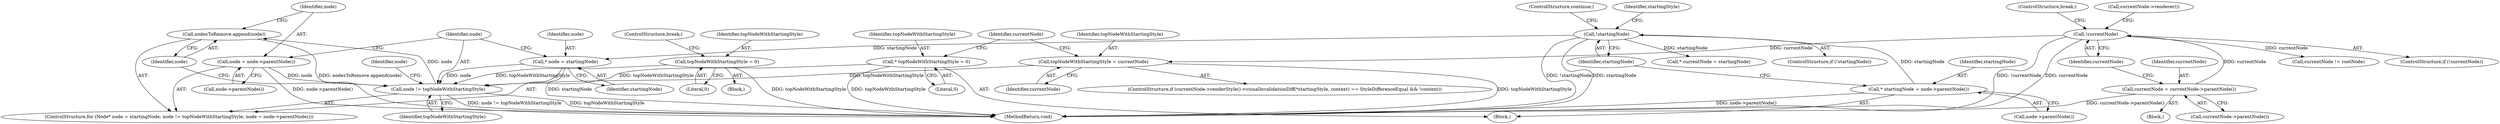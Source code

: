 digraph "0_Chrome_b2b21468c1f7f08b30a7c1755316f6026c50eb2a@API" {
"1000221" [label="(Call,nodesToRemove.append(node))"];
"1000215" [label="(Call,node != topNodeWithStartingStyle)"];
"1000218" [label="(Call,node = node->parentNode())"];
"1000212" [label="(Call,* node = startingNode)"];
"1000135" [label="(Call,!startingNode)"];
"1000131" [label="(Call,* startingNode = node->parentNode())"];
"1000189" [label="(Call,topNodeWithStartingStyle = 0)"];
"1000151" [label="(Call,* topNodeWithStartingStyle = 0)"];
"1000204" [label="(Call,topNodeWithStartingStyle = currentNode)"];
"1000172" [label="(Call,!currentNode)"];
"1000168" [label="(Call,currentNode = currentNode->parentNode())"];
"1000189" [label="(Call,topNodeWithStartingStyle = 0)"];
"1000206" [label="(Identifier,currentNode)"];
"1000220" [label="(Call,node->parentNode())"];
"1000219" [label="(Identifier,node)"];
"1000204" [label="(Call,topNodeWithStartingStyle = currentNode)"];
"1000170" [label="(Call,currentNode->parentNode())"];
"1000132" [label="(Identifier,startingNode)"];
"1000151" [label="(Call,* topNodeWithStartingStyle = 0)"];
"1000221" [label="(Call,nodesToRemove.append(node))"];
"1000136" [label="(Identifier,startingNode)"];
"1000194" [label="(ControlStructure,if (currentNode->renderStyle()->visualInvalidationDiff(*startingStyle, context) == StyleDifferenceEqual && !context))"];
"1000212" [label="(Call,* node = startingNode)"];
"1000205" [label="(Identifier,topNodeWithStartingStyle)"];
"1000174" [label="(ControlStructure,break;)"];
"1000253" [label="(MethodReturn,void)"];
"1000213" [label="(Identifier,node)"];
"1000118" [label="(Identifier,node)"];
"1000133" [label="(Call,node->parentNode())"];
"1000178" [label="(Call,currentNode->renderer())"];
"1000135" [label="(Call,!startingNode)"];
"1000191" [label="(Literal,0)"];
"1000173" [label="(Identifier,currentNode)"];
"1000190" [label="(Identifier,topNodeWithStartingStyle)"];
"1000147" [label="(Call,* currentNode = startingNode)"];
"1000137" [label="(ControlStructure,continue;)"];
"1000156" [label="(Identifier,currentNode)"];
"1000168" [label="(Call,currentNode = currentNode->parentNode())"];
"1000131" [label="(Call,* startingNode = node->parentNode())"];
"1000152" [label="(Identifier,topNodeWithStartingStyle)"];
"1000216" [label="(Identifier,node)"];
"1000222" [label="(Identifier,node)"];
"1000172" [label="(Call,!currentNode)"];
"1000217" [label="(Identifier,topNodeWithStartingStyle)"];
"1000192" [label="(ControlStructure,break;)"];
"1000158" [label="(Block,)"];
"1000210" [label="(ControlStructure,for (Node* node = startingNode; node != topNodeWithStartingStyle; node = node->parentNode()))"];
"1000218" [label="(Call,node = node->parentNode())"];
"1000214" [label="(Identifier,startingNode)"];
"1000134" [label="(ControlStructure,if (!startingNode))"];
"1000155" [label="(Call,currentNode != rootNode)"];
"1000171" [label="(ControlStructure,if (!currentNode))"];
"1000122" [label="(Block,)"];
"1000169" [label="(Identifier,currentNode)"];
"1000215" [label="(Call,node != topNodeWithStartingStyle)"];
"1000153" [label="(Literal,0)"];
"1000140" [label="(Identifier,startingStyle)"];
"1000188" [label="(Block,)"];
"1000221" -> "1000210"  [label="AST: "];
"1000221" -> "1000222"  [label="CFG: "];
"1000222" -> "1000221"  [label="AST: "];
"1000219" -> "1000221"  [label="CFG: "];
"1000221" -> "1000253"  [label="DDG: nodesToRemove.append(node)"];
"1000215" -> "1000221"  [label="DDG: node"];
"1000215" -> "1000210"  [label="AST: "];
"1000215" -> "1000217"  [label="CFG: "];
"1000216" -> "1000215"  [label="AST: "];
"1000217" -> "1000215"  [label="AST: "];
"1000222" -> "1000215"  [label="CFG: "];
"1000118" -> "1000215"  [label="CFG: "];
"1000215" -> "1000253"  [label="DDG: topNodeWithStartingStyle"];
"1000215" -> "1000253"  [label="DDG: node != topNodeWithStartingStyle"];
"1000218" -> "1000215"  [label="DDG: node"];
"1000212" -> "1000215"  [label="DDG: node"];
"1000189" -> "1000215"  [label="DDG: topNodeWithStartingStyle"];
"1000151" -> "1000215"  [label="DDG: topNodeWithStartingStyle"];
"1000204" -> "1000215"  [label="DDG: topNodeWithStartingStyle"];
"1000218" -> "1000210"  [label="AST: "];
"1000218" -> "1000220"  [label="CFG: "];
"1000219" -> "1000218"  [label="AST: "];
"1000220" -> "1000218"  [label="AST: "];
"1000216" -> "1000218"  [label="CFG: "];
"1000218" -> "1000253"  [label="DDG: node->parentNode()"];
"1000212" -> "1000210"  [label="AST: "];
"1000212" -> "1000214"  [label="CFG: "];
"1000213" -> "1000212"  [label="AST: "];
"1000214" -> "1000212"  [label="AST: "];
"1000216" -> "1000212"  [label="CFG: "];
"1000212" -> "1000253"  [label="DDG: startingNode"];
"1000135" -> "1000212"  [label="DDG: startingNode"];
"1000135" -> "1000134"  [label="AST: "];
"1000135" -> "1000136"  [label="CFG: "];
"1000136" -> "1000135"  [label="AST: "];
"1000137" -> "1000135"  [label="CFG: "];
"1000140" -> "1000135"  [label="CFG: "];
"1000135" -> "1000253"  [label="DDG: !startingNode"];
"1000135" -> "1000253"  [label="DDG: startingNode"];
"1000131" -> "1000135"  [label="DDG: startingNode"];
"1000135" -> "1000147"  [label="DDG: startingNode"];
"1000131" -> "1000122"  [label="AST: "];
"1000131" -> "1000133"  [label="CFG: "];
"1000132" -> "1000131"  [label="AST: "];
"1000133" -> "1000131"  [label="AST: "];
"1000136" -> "1000131"  [label="CFG: "];
"1000131" -> "1000253"  [label="DDG: node->parentNode()"];
"1000189" -> "1000188"  [label="AST: "];
"1000189" -> "1000191"  [label="CFG: "];
"1000190" -> "1000189"  [label="AST: "];
"1000191" -> "1000189"  [label="AST: "];
"1000192" -> "1000189"  [label="CFG: "];
"1000189" -> "1000253"  [label="DDG: topNodeWithStartingStyle"];
"1000151" -> "1000122"  [label="AST: "];
"1000151" -> "1000153"  [label="CFG: "];
"1000152" -> "1000151"  [label="AST: "];
"1000153" -> "1000151"  [label="AST: "];
"1000156" -> "1000151"  [label="CFG: "];
"1000151" -> "1000253"  [label="DDG: topNodeWithStartingStyle"];
"1000204" -> "1000194"  [label="AST: "];
"1000204" -> "1000206"  [label="CFG: "];
"1000205" -> "1000204"  [label="AST: "];
"1000206" -> "1000204"  [label="AST: "];
"1000156" -> "1000204"  [label="CFG: "];
"1000204" -> "1000253"  [label="DDG: topNodeWithStartingStyle"];
"1000172" -> "1000204"  [label="DDG: currentNode"];
"1000172" -> "1000171"  [label="AST: "];
"1000172" -> "1000173"  [label="CFG: "];
"1000173" -> "1000172"  [label="AST: "];
"1000174" -> "1000172"  [label="CFG: "];
"1000178" -> "1000172"  [label="CFG: "];
"1000172" -> "1000253"  [label="DDG: !currentNode"];
"1000172" -> "1000253"  [label="DDG: currentNode"];
"1000172" -> "1000155"  [label="DDG: currentNode"];
"1000168" -> "1000172"  [label="DDG: currentNode"];
"1000168" -> "1000158"  [label="AST: "];
"1000168" -> "1000170"  [label="CFG: "];
"1000169" -> "1000168"  [label="AST: "];
"1000170" -> "1000168"  [label="AST: "];
"1000173" -> "1000168"  [label="CFG: "];
"1000168" -> "1000253"  [label="DDG: currentNode->parentNode()"];
}
